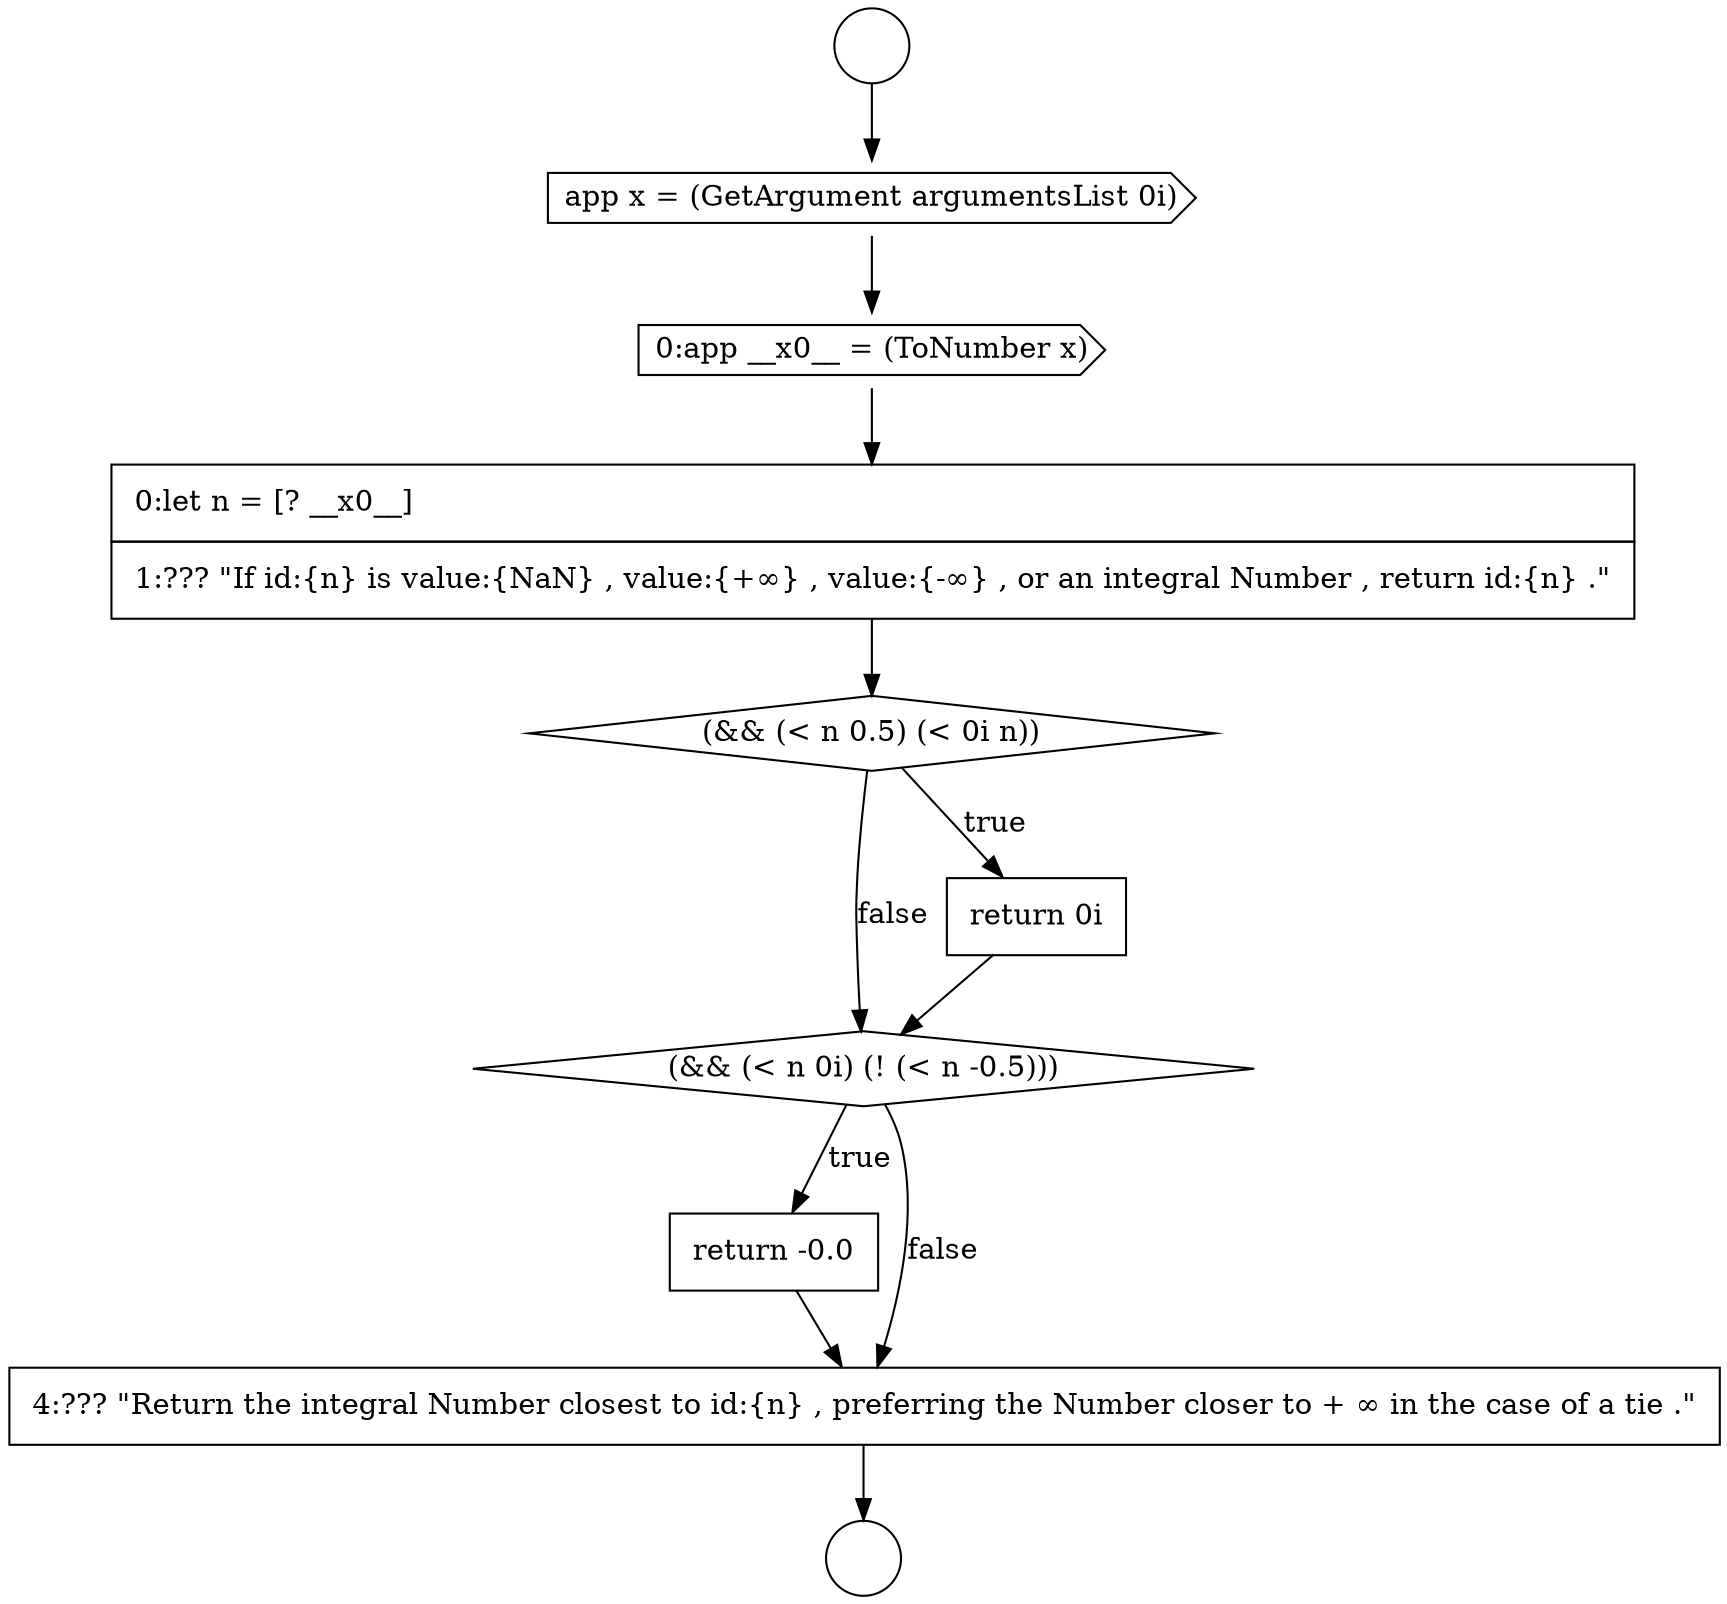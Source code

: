 digraph {
  node12971 [shape=none, margin=0, label=<<font color="black">
    <table border="0" cellborder="1" cellspacing="0" cellpadding="10">
      <tr><td align="left">return -0.0</td></tr>
    </table>
  </font>> color="black" fillcolor="white" style=filled]
  node12966 [shape=cds, label=<<font color="black">0:app __x0__ = (ToNumber x)</font>> color="black" fillcolor="white" style=filled]
  node12970 [shape=diamond, label=<<font color="black">(&amp;&amp; (&lt; n 0i) (! (&lt; n -0.5)))</font>> color="black" fillcolor="white" style=filled]
  node12967 [shape=none, margin=0, label=<<font color="black">
    <table border="0" cellborder="1" cellspacing="0" cellpadding="10">
      <tr><td align="left">0:let n = [? __x0__]</td></tr>
      <tr><td align="left">1:??? &quot;If id:{n} is value:{NaN} , value:{+&infin;} , value:{-&infin;} , or an integral Number , return id:{n} .&quot;</td></tr>
    </table>
  </font>> color="black" fillcolor="white" style=filled]
  node12964 [shape=circle label=" " color="black" fillcolor="white" style=filled]
  node12969 [shape=none, margin=0, label=<<font color="black">
    <table border="0" cellborder="1" cellspacing="0" cellpadding="10">
      <tr><td align="left">return 0i</td></tr>
    </table>
  </font>> color="black" fillcolor="white" style=filled]
  node12972 [shape=none, margin=0, label=<<font color="black">
    <table border="0" cellborder="1" cellspacing="0" cellpadding="10">
      <tr><td align="left">4:??? &quot;Return the integral Number closest to id:{n} , preferring the Number closer to + &infin; in the case of a tie .&quot;</td></tr>
    </table>
  </font>> color="black" fillcolor="white" style=filled]
  node12965 [shape=cds, label=<<font color="black">app x = (GetArgument argumentsList 0i)</font>> color="black" fillcolor="white" style=filled]
  node12963 [shape=circle label=" " color="black" fillcolor="white" style=filled]
  node12968 [shape=diamond, label=<<font color="black">(&amp;&amp; (&lt; n 0.5) (&lt; 0i n))</font>> color="black" fillcolor="white" style=filled]
  node12968 -> node12969 [label=<<font color="black">true</font>> color="black"]
  node12968 -> node12970 [label=<<font color="black">false</font>> color="black"]
  node12965 -> node12966 [ color="black"]
  node12966 -> node12967 [ color="black"]
  node12969 -> node12970 [ color="black"]
  node12963 -> node12965 [ color="black"]
  node12972 -> node12964 [ color="black"]
  node12967 -> node12968 [ color="black"]
  node12971 -> node12972 [ color="black"]
  node12970 -> node12971 [label=<<font color="black">true</font>> color="black"]
  node12970 -> node12972 [label=<<font color="black">false</font>> color="black"]
}
